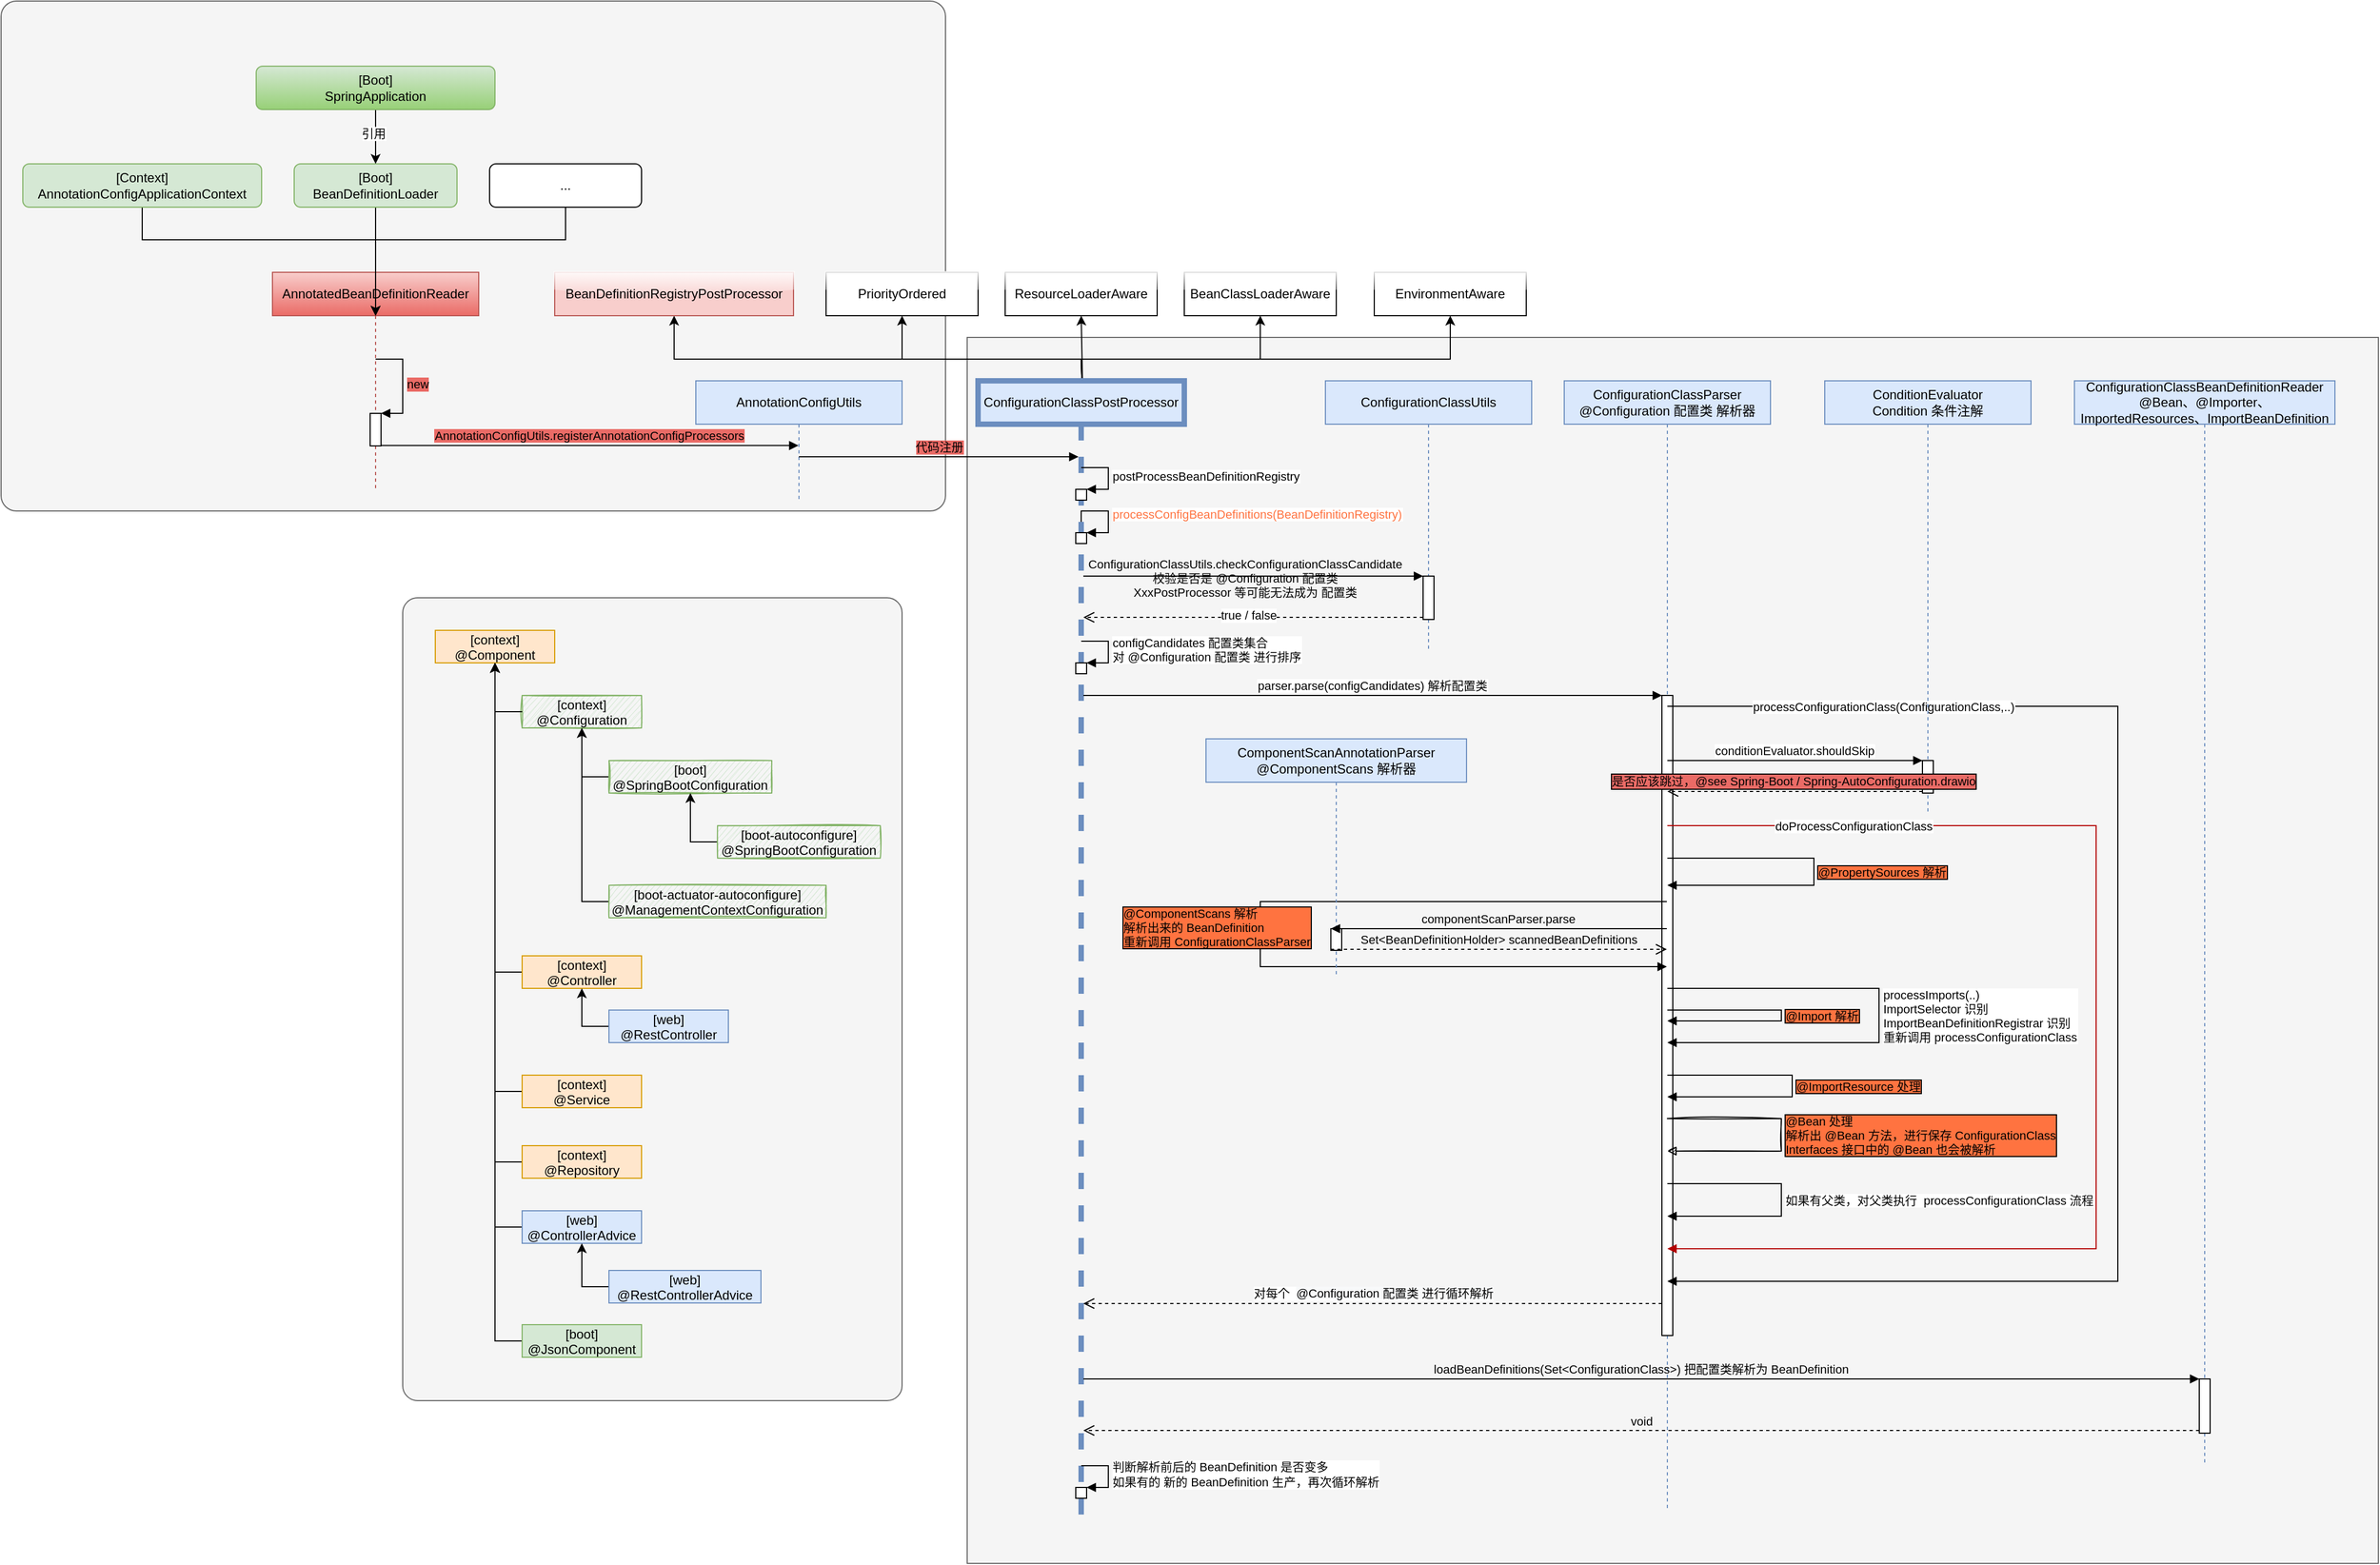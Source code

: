 <mxfile version="13.6.2" type="device"><diagram id="Cj7j26-eCV6Lz4mmzGyr" name="Page-1"><mxGraphModel dx="2887" dy="2259" grid="1" gridSize="10" guides="1" tooltips="1" connect="1" arrows="1" fold="1" page="1" pageScale="1" pageWidth="850" pageHeight="1100" math="0" shadow="0"><root><mxCell id="0"/><mxCell id="1" parent="0"/><mxCell id="tBuGk9omMMgoA4U9hF4j-138" value="" style="rounded=0;whiteSpace=wrap;html=1;shadow=0;glass=0;labelBackgroundColor=none;sketch=0;strokeWidth=1;fontColor=#333333;fillColor=#f5f5f5;strokeColor=#666666;" vertex="1" parent="1"><mxGeometry x="50" y="-460" width="1300" height="1130" as="geometry"/></mxCell><mxCell id="tBuGk9omMMgoA4U9hF4j-135" value="" style="rounded=1;whiteSpace=wrap;html=1;shadow=0;glass=0;labelBackgroundColor=none;sketch=0;strokeWidth=1;fontColor=#333333;arcSize=3;fillColor=#f5f5f5;strokeColor=#666666;" vertex="1" parent="1"><mxGeometry x="-840" y="-770" width="870" height="470" as="geometry"/></mxCell><mxCell id="tBuGk9omMMgoA4U9hF4j-9" style="edgeStyle=orthogonalEdgeStyle;rounded=0;orthogonalLoop=1;jettySize=auto;html=1;entryX=0.5;entryY=1;entryDx=0;entryDy=0;" edge="1" parent="1" source="tBuGk9omMMgoA4U9hF4j-2" target="tBuGk9omMMgoA4U9hF4j-3"><mxGeometry relative="1" as="geometry"><Array as="points"><mxPoint x="155" y="-440"/><mxPoint x="-220" y="-440"/></Array></mxGeometry></mxCell><mxCell id="tBuGk9omMMgoA4U9hF4j-10" style="edgeStyle=orthogonalEdgeStyle;rounded=0;orthogonalLoop=1;jettySize=auto;html=1;entryX=0.5;entryY=1;entryDx=0;entryDy=0;" edge="1" parent="1" source="tBuGk9omMMgoA4U9hF4j-2" target="tBuGk9omMMgoA4U9hF4j-5"><mxGeometry relative="1" as="geometry"><Array as="points"><mxPoint x="155" y="-440"/><mxPoint x="-10" y="-440"/></Array></mxGeometry></mxCell><mxCell id="tBuGk9omMMgoA4U9hF4j-11" style="edgeStyle=orthogonalEdgeStyle;rounded=0;orthogonalLoop=1;jettySize=auto;html=1;entryX=0.5;entryY=1;entryDx=0;entryDy=0;" edge="1" parent="1" source="tBuGk9omMMgoA4U9hF4j-2" target="tBuGk9omMMgoA4U9hF4j-4"><mxGeometry relative="1" as="geometry"/></mxCell><mxCell id="tBuGk9omMMgoA4U9hF4j-12" style="edgeStyle=orthogonalEdgeStyle;rounded=0;orthogonalLoop=1;jettySize=auto;html=1;entryX=0.5;entryY=1;entryDx=0;entryDy=0;" edge="1" parent="1" source="tBuGk9omMMgoA4U9hF4j-2" target="tBuGk9omMMgoA4U9hF4j-6"><mxGeometry relative="1" as="geometry"><Array as="points"><mxPoint x="155" y="-440"/><mxPoint x="320" y="-440"/></Array></mxGeometry></mxCell><mxCell id="tBuGk9omMMgoA4U9hF4j-13" style="edgeStyle=orthogonalEdgeStyle;rounded=0;orthogonalLoop=1;jettySize=auto;html=1;" edge="1" parent="1" source="tBuGk9omMMgoA4U9hF4j-2" target="tBuGk9omMMgoA4U9hF4j-7"><mxGeometry relative="1" as="geometry"><Array as="points"><mxPoint x="155" y="-440"/><mxPoint x="495" y="-440"/></Array></mxGeometry></mxCell><mxCell id="tBuGk9omMMgoA4U9hF4j-2" value="ConfigurationClassPostProcessor" style="shape=umlLifeline;perimeter=lifelinePerimeter;whiteSpace=wrap;container=1;collapsible=0;recursiveResize=0;outlineConnect=0;fillColor=#dae8fc;strokeColor=#6c8ebf;strokeWidth=5;" vertex="1" parent="1"><mxGeometry x="60" y="-420" width="190" height="1050" as="geometry"/></mxCell><mxCell id="tBuGk9omMMgoA4U9hF4j-29" value="" style="points=[];perimeter=orthogonalPerimeter;" vertex="1" parent="tBuGk9omMMgoA4U9hF4j-2"><mxGeometry x="90" y="100" width="10" height="10" as="geometry"/></mxCell><mxCell id="tBuGk9omMMgoA4U9hF4j-30" value="postProcessBeanDefinitionRegistry" style="edgeStyle=orthogonalEdgeStyle;align=left;spacingLeft=2;endArrow=block;rounded=0;entryX=1;entryY=0;" edge="1" target="tBuGk9omMMgoA4U9hF4j-29" parent="tBuGk9omMMgoA4U9hF4j-2"><mxGeometry relative="1" as="geometry"><mxPoint x="95" y="80" as="sourcePoint"/><Array as="points"><mxPoint x="120" y="80"/></Array></mxGeometry></mxCell><mxCell id="tBuGk9omMMgoA4U9hF4j-31" value="" style="html=1;points=[];perimeter=orthogonalPerimeter;" vertex="1" parent="tBuGk9omMMgoA4U9hF4j-2"><mxGeometry x="90" y="140" width="10" height="10" as="geometry"/></mxCell><mxCell id="tBuGk9omMMgoA4U9hF4j-32" value="processConfigBeanDefinitions(BeanDefinitionRegistry)" style="edgeStyle=orthogonalEdgeStyle;align=left;spacingLeft=2;endArrow=block;rounded=0;entryX=1;entryY=0;fontColor=#FF7340;" edge="1" target="tBuGk9omMMgoA4U9hF4j-31" parent="tBuGk9omMMgoA4U9hF4j-2"><mxGeometry relative="1" as="geometry"><mxPoint x="95" y="130" as="sourcePoint"/><Array as="points"><mxPoint x="95" y="120"/><mxPoint x="120" y="120"/><mxPoint x="120" y="140"/><mxPoint x="100" y="140"/></Array></mxGeometry></mxCell><mxCell id="tBuGk9omMMgoA4U9hF4j-44" value="" style="html=1;points=[];perimeter=orthogonalPerimeter;fontColor=#000000;" vertex="1" parent="tBuGk9omMMgoA4U9hF4j-2"><mxGeometry x="90" y="260" width="10" height="10" as="geometry"/></mxCell><mxCell id="tBuGk9omMMgoA4U9hF4j-45" value="configCandidates 配置类集合&#10;对 @Configuration 配置类 进行排序" style="edgeStyle=orthogonalEdgeStyle;align=left;spacingLeft=2;endArrow=block;rounded=0;entryX=1;entryY=0;fontColor=#000000;" edge="1" target="tBuGk9omMMgoA4U9hF4j-44" parent="tBuGk9omMMgoA4U9hF4j-2"><mxGeometry relative="1" as="geometry"><mxPoint x="95" y="240" as="sourcePoint"/><Array as="points"><mxPoint x="120" y="240"/></Array></mxGeometry></mxCell><mxCell id="tBuGk9omMMgoA4U9hF4j-46" value="" style="html=1;points=[];perimeter=orthogonalPerimeter;fontColor=#000000;" vertex="1" parent="tBuGk9omMMgoA4U9hF4j-2"><mxGeometry x="90" y="1020" width="10" height="10" as="geometry"/></mxCell><mxCell id="tBuGk9omMMgoA4U9hF4j-47" value="判断解析前后的 BeanDefinition 是否变多&lt;br&gt;如果有的 新的 BeanDefinition 生产，再次循环解析" style="edgeStyle=orthogonalEdgeStyle;html=1;align=left;spacingLeft=2;endArrow=block;rounded=0;entryX=1;entryY=0;fontColor=#000000;" edge="1" target="tBuGk9omMMgoA4U9hF4j-46" parent="tBuGk9omMMgoA4U9hF4j-2"><mxGeometry relative="1" as="geometry"><mxPoint x="95" y="1000" as="sourcePoint"/><Array as="points"><mxPoint x="120" y="1000"/></Array></mxGeometry></mxCell><mxCell id="tBuGk9omMMgoA4U9hF4j-3" value="BeanDefinitionRegistryPostProcessor" style="rounded=0;whiteSpace=wrap;fillColor=#f8cecc;strokeColor=#b85450;glass=1;" vertex="1" parent="1"><mxGeometry x="-330" y="-520" width="220" height="40" as="geometry"/></mxCell><mxCell id="tBuGk9omMMgoA4U9hF4j-4" value="ResourceLoaderAware" style="rounded=0;whiteSpace=wrap;glass=1;" vertex="1" parent="1"><mxGeometry x="85" y="-520" width="140" height="40" as="geometry"/></mxCell><mxCell id="tBuGk9omMMgoA4U9hF4j-5" value="PriorityOrdered" style="rounded=0;whiteSpace=wrap;glass=1;" vertex="1" parent="1"><mxGeometry x="-80" y="-520" width="140" height="40" as="geometry"/></mxCell><mxCell id="tBuGk9omMMgoA4U9hF4j-6" value="BeanClassLoaderAware" style="rounded=0;whiteSpace=wrap;glass=1;" vertex="1" parent="1"><mxGeometry x="250" y="-520" width="140" height="40" as="geometry"/></mxCell><mxCell id="tBuGk9omMMgoA4U9hF4j-7" value="EnvironmentAware" style="rounded=0;whiteSpace=wrap;glass=1;" vertex="1" parent="1"><mxGeometry x="425" y="-520" width="140" height="40" as="geometry"/></mxCell><mxCell id="tBuGk9omMMgoA4U9hF4j-21" value="ConfigurationClassUtils" style="shape=umlLifeline;perimeter=lifelinePerimeter;whiteSpace=wrap;container=1;collapsible=0;recursiveResize=0;outlineConnect=0;fillColor=#dae8fc;strokeColor=#6c8ebf;" vertex="1" parent="1"><mxGeometry x="380" y="-420" width="190" height="250" as="geometry"/></mxCell><mxCell id="tBuGk9omMMgoA4U9hF4j-37" value="" style="html=1;points=[];perimeter=orthogonalPerimeter;fontColor=#FF7340;" vertex="1" parent="tBuGk9omMMgoA4U9hF4j-21"><mxGeometry x="90" y="180" width="10" height="40" as="geometry"/></mxCell><mxCell id="tBuGk9omMMgoA4U9hF4j-38" value="" style="html=1;verticalAlign=bottom;endArrow=block;entryX=0;entryY=0;fontColor=#FF7340;" edge="1" target="tBuGk9omMMgoA4U9hF4j-37" parent="1" source="tBuGk9omMMgoA4U9hF4j-2"><mxGeometry relative="1" as="geometry"><mxPoint x="440" y="-240" as="sourcePoint"/></mxGeometry></mxCell><mxCell id="tBuGk9omMMgoA4U9hF4j-40" value="ConfigurationClassUtils.checkConfigurationClassCandidate&#10;校验是否是 @Configuration 配置类&#10;XxxPostProcessor 等可能无法成为 配置类" style="edgeLabel;align=center;verticalAlign=middle;resizable=0;points=[];labelBackgroundColor=none;" vertex="1" connectable="0" parent="tBuGk9omMMgoA4U9hF4j-38"><mxGeometry x="-0.049" y="-1" relative="1" as="geometry"><mxPoint as="offset"/></mxGeometry></mxCell><mxCell id="tBuGk9omMMgoA4U9hF4j-39" value="" style="html=1;verticalAlign=bottom;endArrow=open;dashed=1;endSize=8;exitX=0;exitY=0.95;fontColor=#FF7340;" edge="1" source="tBuGk9omMMgoA4U9hF4j-37" parent="1" target="tBuGk9omMMgoA4U9hF4j-2"><mxGeometry relative="1" as="geometry"><mxPoint x="440" y="-164" as="targetPoint"/></mxGeometry></mxCell><mxCell id="tBuGk9omMMgoA4U9hF4j-42" value="true / false" style="edgeLabel;html=1;align=center;verticalAlign=middle;resizable=0;points=[];fontColor=#000000;" vertex="1" connectable="0" parent="tBuGk9omMMgoA4U9hF4j-39"><mxGeometry x="0.031" y="-2" relative="1" as="geometry"><mxPoint as="offset"/></mxGeometry></mxCell><mxCell id="tBuGk9omMMgoA4U9hF4j-76" value="ConfigurationClassParser&#10;@Configuration 配置类 解析器" style="shape=umlLifeline;perimeter=lifelinePerimeter;whiteSpace=wrap;container=1;collapsible=0;recursiveResize=0;outlineConnect=0;fillColor=#dae8fc;strokeColor=#6c8ebf;" vertex="1" parent="1"><mxGeometry x="600" y="-420" width="190" height="1040" as="geometry"/></mxCell><mxCell id="tBuGk9omMMgoA4U9hF4j-78" value="" style="html=1;points=[];perimeter=orthogonalPerimeter;rounded=0;shadow=0;glass=0;labelBackgroundColor=none;sketch=0;fontColor=#000000;" vertex="1" parent="tBuGk9omMMgoA4U9hF4j-76"><mxGeometry x="90" y="290" width="10" height="590" as="geometry"/></mxCell><mxCell id="tBuGk9omMMgoA4U9hF4j-79" value="parser.parse(configCandidates) 解析配置类" style="verticalAlign=bottom;endArrow=block;entryX=0;entryY=0;fontColor=#000000;sketch=0;" edge="1" target="tBuGk9omMMgoA4U9hF4j-78" parent="1" source="tBuGk9omMMgoA4U9hF4j-2"><mxGeometry relative="1" as="geometry"><mxPoint x="669.997" y="-120" as="sourcePoint"/></mxGeometry></mxCell><mxCell id="tBuGk9omMMgoA4U9hF4j-80" value="对每个&amp;nbsp;&amp;nbsp;&lt;span style=&quot;background-color: rgb(248 , 249 , 250)&quot;&gt;@Configuration 配置类 进行循环解析&lt;/span&gt;" style="html=1;verticalAlign=bottom;endArrow=open;dashed=1;endSize=8;exitX=0;exitY=0.95;fontColor=#000000;sketch=0;" edge="1" source="tBuGk9omMMgoA4U9hF4j-78" parent="1" target="tBuGk9omMMgoA4U9hF4j-2"><mxGeometry relative="1" as="geometry"><mxPoint x="669.997" y="-44" as="targetPoint"/></mxGeometry></mxCell><mxCell id="tBuGk9omMMgoA4U9hF4j-82" value="processConfigurationClass(ConfigurationClass,..)" style="edgeStyle=orthogonalEdgeStyle;align=left;spacingLeft=2;endArrow=block;rounded=0;fontColor=#000000;" edge="1" parent="1" source="tBuGk9omMMgoA4U9hF4j-76" target="tBuGk9omMMgoA4U9hF4j-76"><mxGeometry x="-0.89" relative="1" as="geometry"><mxPoint x="810" y="-120" as="sourcePoint"/><Array as="points"><mxPoint x="1110" y="-120"/><mxPoint x="1110" y="410"/></Array><mxPoint x="780" y="-100" as="targetPoint"/><mxPoint as="offset"/></mxGeometry></mxCell><mxCell id="tBuGk9omMMgoA4U9hF4j-83" value="ConditionEvaluator&#10;Condition 条件注解" style="shape=umlLifeline;perimeter=lifelinePerimeter;whiteSpace=wrap;container=1;collapsible=0;recursiveResize=0;outlineConnect=0;fillColor=#dae8fc;strokeColor=#6c8ebf;" vertex="1" parent="1"><mxGeometry x="840" y="-420" width="190" height="400" as="geometry"/></mxCell><mxCell id="tBuGk9omMMgoA4U9hF4j-86" value="" style="html=1;points=[];perimeter=orthogonalPerimeter;rounded=0;shadow=0;glass=0;labelBackgroundColor=none;sketch=0;fontColor=#000000;" vertex="1" parent="tBuGk9omMMgoA4U9hF4j-83"><mxGeometry x="90" y="350" width="10" height="30" as="geometry"/></mxCell><mxCell id="tBuGk9omMMgoA4U9hF4j-87" value="conditionEvaluator.shouldSkip" style="verticalAlign=bottom;endArrow=block;entryX=0;entryY=0;fontColor=#000000;" edge="1" target="tBuGk9omMMgoA4U9hF4j-86" parent="1" source="tBuGk9omMMgoA4U9hF4j-76"><mxGeometry relative="1" as="geometry"><mxPoint x="1040" y="-90" as="sourcePoint"/></mxGeometry></mxCell><mxCell id="tBuGk9omMMgoA4U9hF4j-88" value="是否应该跳过，@see Spring-Boot / Spring-AutoConfiguration.drawio" style="html=1;verticalAlign=bottom;endArrow=open;dashed=1;endSize=8;exitX=0;exitY=0.95;fontColor=#000000;sketch=0;shadow=0;labelBorderColor=#000000;labelBackgroundColor=#EA6B66;" edge="1" source="tBuGk9omMMgoA4U9hF4j-86" parent="1" target="tBuGk9omMMgoA4U9hF4j-76"><mxGeometry x="0.014" relative="1" as="geometry"><mxPoint x="1040" y="-14" as="targetPoint"/><mxPoint as="offset"/></mxGeometry></mxCell><mxCell id="tBuGk9omMMgoA4U9hF4j-89" value="doProcessConfigurationClass" style="edgeStyle=orthogonalEdgeStyle;align=left;spacingLeft=2;endArrow=block;rounded=0;fontColor=#000000;fillColor=#e51400;strokeColor=#B20000;" edge="1" parent="1" source="tBuGk9omMMgoA4U9hF4j-76" target="tBuGk9omMMgoA4U9hF4j-76"><mxGeometry x="-0.838" relative="1" as="geometry"><mxPoint x="784.667" y="-110" as="sourcePoint"/><Array as="points"><mxPoint x="1090" y="-10"/><mxPoint x="1090" y="380"/></Array><mxPoint x="784.667" y="270" as="targetPoint"/><mxPoint as="offset"/></mxGeometry></mxCell><mxCell id="tBuGk9omMMgoA4U9hF4j-90" value="@PropertySources 解析" style="edgeStyle=orthogonalEdgeStyle;align=left;spacingLeft=2;endArrow=block;rounded=0;fontColor=#000000;labelBackgroundColor=#FF7340;labelBorderColor=#000000;" edge="1" parent="1" source="tBuGk9omMMgoA4U9hF4j-76" target="tBuGk9omMMgoA4U9hF4j-76"><mxGeometry relative="1" as="geometry"><mxPoint x="784.667" as="sourcePoint"/><Array as="points"><mxPoint x="830" y="20"/><mxPoint x="830" y="45"/></Array><mxPoint x="784.667" y="240" as="targetPoint"/></mxGeometry></mxCell><mxCell id="tBuGk9omMMgoA4U9hF4j-91" value="@ComponentScans 解析&#10;解析出来的 BeanDefinition&#10;重新调用 ConfigurationClassParser&#10;" style="edgeStyle=orthogonalEdgeStyle;align=left;spacingLeft=2;endArrow=block;rounded=0;fontColor=#000000;labelBorderColor=#000000;labelBackgroundColor=#FF7340;" edge="1" parent="1" source="tBuGk9omMMgoA4U9hF4j-76" target="tBuGk9omMMgoA4U9hF4j-76"><mxGeometry x="0.074" y="133" relative="1" as="geometry"><mxPoint x="784.667" y="90" as="sourcePoint"/><Array as="points"><mxPoint x="320" y="60"/><mxPoint x="320" y="120"/></Array><mxPoint x="784.667" y="115" as="targetPoint"/><mxPoint x="-130" y="103" as="offset"/></mxGeometry></mxCell><mxCell id="tBuGk9omMMgoA4U9hF4j-92" value="ComponentScanAnnotationParser&#10;@ComponentScans 解析器" style="shape=umlLifeline;perimeter=lifelinePerimeter;whiteSpace=wrap;container=1;collapsible=0;recursiveResize=0;outlineConnect=0;fillColor=#dae8fc;strokeColor=#6c8ebf;" vertex="1" parent="1"><mxGeometry x="270" y="-90" width="240" height="220" as="geometry"/></mxCell><mxCell id="tBuGk9omMMgoA4U9hF4j-94" value="" style="html=1;points=[];perimeter=orthogonalPerimeter;rounded=0;shadow=0;glass=0;labelBackgroundColor=none;sketch=0;fontColor=#000000;" vertex="1" parent="tBuGk9omMMgoA4U9hF4j-92"><mxGeometry x="115" y="175" width="10" height="20" as="geometry"/></mxCell><mxCell id="tBuGk9omMMgoA4U9hF4j-95" value="componentScanParser.parse" style="verticalAlign=bottom;endArrow=block;entryX=0;entryY=0;shadow=0;labelBackgroundColor=none;fontColor=#000000;" edge="1" target="tBuGk9omMMgoA4U9hF4j-94" parent="1" source="tBuGk9omMMgoA4U9hF4j-76"><mxGeometry relative="1" as="geometry"><mxPoint x="860" y="85" as="sourcePoint"/></mxGeometry></mxCell><mxCell id="tBuGk9omMMgoA4U9hF4j-96" value="Set&lt;BeanDefinitionHolder&gt; scannedBeanDefinitions" style="verticalAlign=bottom;endArrow=open;dashed=1;endSize=8;exitX=0;exitY=0.95;shadow=0;labelBackgroundColor=none;fontColor=#000000;" edge="1" source="tBuGk9omMMgoA4U9hF4j-94" parent="1" target="tBuGk9omMMgoA4U9hF4j-76"><mxGeometry relative="1" as="geometry"><mxPoint x="810" y="104" as="targetPoint"/></mxGeometry></mxCell><mxCell id="tBuGk9omMMgoA4U9hF4j-97" value="@Import 解析" style="edgeStyle=orthogonalEdgeStyle;align=left;spacingLeft=2;endArrow=block;rounded=0;fontColor=#000000;labelBackgroundColor=#FF7340;labelBorderColor=#000000;" edge="1" parent="1" source="tBuGk9omMMgoA4U9hF4j-76" target="tBuGk9omMMgoA4U9hF4j-76"><mxGeometry relative="1" as="geometry"><mxPoint x="794.997" y="140" as="sourcePoint"/><Array as="points"><mxPoint x="800" y="160"/><mxPoint x="800" y="170"/></Array><mxPoint x="794.997" y="165" as="targetPoint"/></mxGeometry></mxCell><mxCell id="tBuGk9omMMgoA4U9hF4j-98" value="processImports(..)&#10;ImportSelector 识别&#10;ImportBeanDefinitionRegistrar 识别&#10;重新调用 processConfigurationClass" style="edgeStyle=orthogonalEdgeStyle;align=left;spacingLeft=2;endArrow=block;rounded=0;fontColor=#000000;" edge="1" parent="1" source="tBuGk9omMMgoA4U9hF4j-76" target="tBuGk9omMMgoA4U9hF4j-76"><mxGeometry relative="1" as="geometry"><mxPoint x="784.667" y="160" as="sourcePoint"/><Array as="points"><mxPoint x="890" y="140"/><mxPoint x="890" y="190"/></Array><mxPoint x="784.667" y="180" as="targetPoint"/></mxGeometry></mxCell><mxCell id="tBuGk9omMMgoA4U9hF4j-99" value="@ImportResource 处理" style="edgeStyle=orthogonalEdgeStyle;align=left;spacingLeft=2;endArrow=block;rounded=0;fontColor=#000000;labelBorderColor=#000000;labelBackgroundColor=#FF7340;" edge="1" parent="1" source="tBuGk9omMMgoA4U9hF4j-76" target="tBuGk9omMMgoA4U9hF4j-76"><mxGeometry relative="1" as="geometry"><mxPoint x="784.667" y="150" as="sourcePoint"/><Array as="points"><mxPoint x="810" y="220"/><mxPoint x="810" y="240"/></Array><mxPoint x="784.667" y="200" as="targetPoint"/></mxGeometry></mxCell><mxCell id="tBuGk9omMMgoA4U9hF4j-100" value="@Bean 处理&#10;解析出 @Bean 方法，进行保存 ConfigurationClass&#10;Interfaces 接口中的 @Bean 也会被解析" style="edgeStyle=orthogonalEdgeStyle;align=left;spacingLeft=2;endArrow=block;rounded=0;fontColor=#000000;labelBackgroundColor=#FF7340;labelBorderColor=#000000;sketch=1;" edge="1" parent="1" source="tBuGk9omMMgoA4U9hF4j-76" target="tBuGk9omMMgoA4U9hF4j-76"><mxGeometry relative="1" as="geometry"><mxPoint x="799.997" y="275" as="sourcePoint"/><Array as="points"><mxPoint x="800" y="260"/><mxPoint x="800" y="290"/></Array><mxPoint x="799.997" y="295" as="targetPoint"/></mxGeometry></mxCell><mxCell id="tBuGk9omMMgoA4U9hF4j-101" value="如果有父类，对父类执行  processConfigurationClass 流程" style="edgeStyle=orthogonalEdgeStyle;align=left;spacingLeft=2;endArrow=block;rounded=0;fontColor=#000000;" edge="1" parent="1" source="tBuGk9omMMgoA4U9hF4j-76" target="tBuGk9omMMgoA4U9hF4j-76"><mxGeometry relative="1" as="geometry"><mxPoint x="789.997" y="320" as="sourcePoint"/><Array as="points"><mxPoint x="800" y="320"/><mxPoint x="800" y="350"/></Array><mxPoint x="789.997" y="350" as="targetPoint"/></mxGeometry></mxCell><mxCell id="tBuGk9omMMgoA4U9hF4j-102" value="ConfigurationClassBeanDefinitionReader&#10;@Bean、@Importer、&#10;ImportedResources、ImportBeanDefinition" style="shape=umlLifeline;perimeter=lifelinePerimeter;whiteSpace=wrap;container=1;collapsible=0;recursiveResize=0;outlineConnect=0;fillColor=#dae8fc;strokeColor=#6c8ebf;" vertex="1" parent="1"><mxGeometry x="1070" y="-420" width="240" height="1000" as="geometry"/></mxCell><mxCell id="tBuGk9omMMgoA4U9hF4j-104" value="" style="html=1;points=[];perimeter=orthogonalPerimeter;rounded=0;shadow=0;glass=0;labelBackgroundColor=none;sketch=0;fontColor=#000000;" vertex="1" parent="tBuGk9omMMgoA4U9hF4j-102"><mxGeometry x="115" y="920" width="10" height="50" as="geometry"/></mxCell><mxCell id="tBuGk9omMMgoA4U9hF4j-105" value="loadBeanDefinitions(Set&lt;ConfigurationClass&gt;) 把配置类解析为 BeanDefinition" style="verticalAlign=bottom;endArrow=block;entryX=0;entryY=0;shadow=0;labelBackgroundColor=none;fontColor=#000000;" edge="1" target="tBuGk9omMMgoA4U9hF4j-104" parent="1" source="tBuGk9omMMgoA4U9hF4j-2"><mxGeometry relative="1" as="geometry"><mxPoint x="450" y="740" as="sourcePoint"/></mxGeometry></mxCell><mxCell id="tBuGk9omMMgoA4U9hF4j-106" value="void" style="html=1;verticalAlign=bottom;endArrow=open;dashed=1;endSize=8;exitX=0;exitY=0.95;shadow=0;labelBackgroundColor=none;fontColor=#000000;" edge="1" source="tBuGk9omMMgoA4U9hF4j-104" parent="1" target="tBuGk9omMMgoA4U9hF4j-2"><mxGeometry relative="1" as="geometry"><mxPoint x="450" y="816" as="targetPoint"/></mxGeometry></mxCell><mxCell id="tBuGk9omMMgoA4U9hF4j-116" value="AnnotationConfigUtils" style="shape=umlLifeline;perimeter=lifelinePerimeter;whiteSpace=wrap;container=1;collapsible=0;recursiveResize=0;outlineConnect=0;fillColor=#dae8fc;strokeColor=#6c8ebf;" vertex="1" parent="1"><mxGeometry x="-200" y="-420" width="190" height="110" as="geometry"/></mxCell><mxCell id="tBuGk9omMMgoA4U9hF4j-118" value="AnnotatedBeanDefinitionReader" style="shape=umlLifeline;perimeter=lifelinePerimeter;whiteSpace=wrap;container=1;collapsible=0;recursiveResize=0;outlineConnect=0;fillColor=#f8cecc;strokeColor=#b85450;gradientColor=#ea6b66;" vertex="1" parent="1"><mxGeometry x="-590" y="-520" width="190" height="200" as="geometry"/></mxCell><mxCell id="tBuGk9omMMgoA4U9hF4j-119" value="" style="html=1;points=[];perimeter=orthogonalPerimeter;rounded=0;shadow=0;glass=0;labelBackgroundColor=none;sketch=0;fontColor=#000000;" vertex="1" parent="tBuGk9omMMgoA4U9hF4j-118"><mxGeometry x="90" y="130" width="10" height="30" as="geometry"/></mxCell><mxCell id="tBuGk9omMMgoA4U9hF4j-120" value="new" style="edgeStyle=orthogonalEdgeStyle;html=1;align=left;spacingLeft=2;endArrow=block;rounded=0;entryX=1;entryY=0;shadow=0;labelBackgroundColor=#EA6B66;fontColor=#000000;" edge="1" target="tBuGk9omMMgoA4U9hF4j-119" parent="tBuGk9omMMgoA4U9hF4j-118"><mxGeometry relative="1" as="geometry"><mxPoint x="95" y="80" as="sourcePoint"/><Array as="points"><mxPoint x="120" y="80"/></Array></mxGeometry></mxCell><mxCell id="tBuGk9omMMgoA4U9hF4j-121" value="AnnotationConfigUtils.registerAnnotationConfigProcessors" style="verticalAlign=bottom;endArrow=block;shadow=0;labelBackgroundColor=#EA6B66;fontColor=#000000;exitX=0.965;exitY=0.988;exitDx=0;exitDy=0;exitPerimeter=0;" edge="1" parent="1" source="tBuGk9omMMgoA4U9hF4j-119" target="tBuGk9omMMgoA4U9hF4j-116"><mxGeometry width="80" relative="1" as="geometry"><mxPoint x="-360" y="-290" as="sourcePoint"/><mxPoint x="-280" y="-290" as="targetPoint"/></mxGeometry></mxCell><mxCell id="tBuGk9omMMgoA4U9hF4j-130" style="edgeStyle=orthogonalEdgeStyle;rounded=0;sketch=0;orthogonalLoop=1;jettySize=auto;html=0;exitX=0.5;exitY=1;exitDx=0;exitDy=0;shadow=0;labelBackgroundColor=#EA6B66;fontColor=#000000;" edge="1" parent="1" source="tBuGk9omMMgoA4U9hF4j-123" target="tBuGk9omMMgoA4U9hF4j-118"><mxGeometry relative="1" as="geometry"><mxPoint x="-560" y="-540" as="targetPoint"/></mxGeometry></mxCell><mxCell id="tBuGk9omMMgoA4U9hF4j-123" value="[Context]&#10;AnnotationConfigApplicationContext" style="rounded=1;whiteSpace=wrap;shadow=0;glass=0;labelBackgroundColor=none;sketch=0;strokeWidth=1;fillColor=#d5e8d4;strokeColor=#82b366;" vertex="1" parent="1"><mxGeometry x="-820" y="-620" width="220" height="40" as="geometry"/></mxCell><mxCell id="tBuGk9omMMgoA4U9hF4j-129" style="edgeStyle=orthogonalEdgeStyle;rounded=0;sketch=0;orthogonalLoop=1;jettySize=auto;html=0;exitX=0.5;exitY=1;exitDx=0;exitDy=0;shadow=0;labelBackgroundColor=#EA6B66;fontColor=#000000;" edge="1" parent="1" source="tBuGk9omMMgoA4U9hF4j-124" target="tBuGk9omMMgoA4U9hF4j-118"><mxGeometry relative="1" as="geometry"/></mxCell><mxCell id="tBuGk9omMMgoA4U9hF4j-124" value="[Boot]&#10;BeanDefinitionLoader" style="rounded=1;whiteSpace=wrap;shadow=0;glass=0;labelBackgroundColor=none;sketch=0;strokeWidth=1;fillColor=#d5e8d4;strokeColor=#82b366;" vertex="1" parent="1"><mxGeometry x="-570" y="-620" width="150" height="40" as="geometry"/></mxCell><mxCell id="tBuGk9omMMgoA4U9hF4j-127" style="edgeStyle=orthogonalEdgeStyle;rounded=0;sketch=0;orthogonalLoop=1;jettySize=auto;html=0;exitX=0.5;exitY=1;exitDx=0;exitDy=0;shadow=0;labelBackgroundColor=#EA6B66;fontColor=#000000;" edge="1" parent="1" source="tBuGk9omMMgoA4U9hF4j-125" target="tBuGk9omMMgoA4U9hF4j-124"><mxGeometry relative="1" as="geometry"/></mxCell><mxCell id="tBuGk9omMMgoA4U9hF4j-132" value="引用" style="edgeLabel;html=1;align=center;verticalAlign=middle;resizable=0;points=[];fontColor=#000000;" vertex="1" connectable="0" parent="tBuGk9omMMgoA4U9hF4j-127"><mxGeometry x="-0.12" y="-2" relative="1" as="geometry"><mxPoint as="offset"/></mxGeometry></mxCell><mxCell id="tBuGk9omMMgoA4U9hF4j-125" value="[Boot]&#10;SpringApplication" style="rounded=1;whiteSpace=wrap;shadow=0;glass=0;labelBackgroundColor=none;sketch=0;strokeWidth=1;gradientColor=#97d077;fillColor=#d5e8d4;strokeColor=#82b366;" vertex="1" parent="1"><mxGeometry x="-605" y="-710" width="220" height="40" as="geometry"/></mxCell><mxCell id="tBuGk9omMMgoA4U9hF4j-131" style="edgeStyle=orthogonalEdgeStyle;rounded=0;sketch=0;orthogonalLoop=1;jettySize=auto;html=0;exitX=0.5;exitY=1;exitDx=0;exitDy=0;shadow=0;labelBackgroundColor=#EA6B66;fontColor=#000000;" edge="1" parent="1" source="tBuGk9omMMgoA4U9hF4j-126" target="tBuGk9omMMgoA4U9hF4j-118"><mxGeometry relative="1" as="geometry"/></mxCell><mxCell id="tBuGk9omMMgoA4U9hF4j-126" value="..." style="rounded=1;whiteSpace=wrap;shadow=0;glass=0;labelBackgroundColor=none;sketch=0;strokeWidth=1;fontColor=#000000;" vertex="1" parent="1"><mxGeometry x="-390" y="-620" width="140" height="40" as="geometry"/></mxCell><mxCell id="tBuGk9omMMgoA4U9hF4j-134" value="" style="group" vertex="1" connectable="0" parent="1"><mxGeometry x="-470" y="-220" width="460" height="740" as="geometry"/></mxCell><mxCell id="tBuGk9omMMgoA4U9hF4j-133" value="" style="rounded=1;whiteSpace=wrap;html=1;shadow=0;glass=0;labelBackgroundColor=none;sketch=0;strokeWidth=1;fontColor=#333333;arcSize=3;fillColor=#f5f5f5;strokeColor=#666666;" vertex="1" parent="tBuGk9omMMgoA4U9hF4j-134"><mxGeometry width="460" height="740" as="geometry"/></mxCell><mxCell id="tBuGk9omMMgoA4U9hF4j-52" value="[context]&#10;@Configuration" style="fillColor=#d5e8d4;strokeColor=#82b366;sketch=1;shadow=0;glass=0;rounded=0;" vertex="1" parent="tBuGk9omMMgoA4U9hF4j-134"><mxGeometry x="110" y="90" width="110" height="30" as="geometry"/></mxCell><mxCell id="tBuGk9omMMgoA4U9hF4j-55" style="edgeStyle=orthogonalEdgeStyle;rounded=0;orthogonalLoop=1;jettySize=auto;html=0;exitX=0;exitY=0.5;exitDx=0;exitDy=0;fontColor=#000000;" edge="1" parent="tBuGk9omMMgoA4U9hF4j-134" source="tBuGk9omMMgoA4U9hF4j-53" target="tBuGk9omMMgoA4U9hF4j-52"><mxGeometry relative="1" as="geometry"/></mxCell><mxCell id="tBuGk9omMMgoA4U9hF4j-53" value="[boot]&#10;@SpringBootConfiguration" style="fillColor=#d5e8d4;strokeColor=#82b366;sketch=1;shadow=0;glass=0;rounded=0;" vertex="1" parent="tBuGk9omMMgoA4U9hF4j-134"><mxGeometry x="190" y="150" width="150" height="30" as="geometry"/></mxCell><mxCell id="tBuGk9omMMgoA4U9hF4j-56" style="edgeStyle=orthogonalEdgeStyle;rounded=0;orthogonalLoop=1;jettySize=auto;html=0;entryX=0.5;entryY=1;entryDx=0;entryDy=0;fontColor=#000000;exitX=0;exitY=0.5;exitDx=0;exitDy=0;" edge="1" parent="tBuGk9omMMgoA4U9hF4j-134" source="tBuGk9omMMgoA4U9hF4j-54" target="tBuGk9omMMgoA4U9hF4j-53"><mxGeometry relative="1" as="geometry"/></mxCell><mxCell id="tBuGk9omMMgoA4U9hF4j-54" value="[boot-autoconfigure]&#10;@SpringBootConfiguration" style="fillColor=#d5e8d4;strokeColor=#82b366;sketch=1;shadow=0;glass=0;rounded=0;" vertex="1" parent="tBuGk9omMMgoA4U9hF4j-134"><mxGeometry x="290" y="210" width="150" height="30" as="geometry"/></mxCell><mxCell id="tBuGk9omMMgoA4U9hF4j-58" style="edgeStyle=orthogonalEdgeStyle;rounded=0;orthogonalLoop=1;jettySize=auto;html=0;exitX=0;exitY=0.5;exitDx=0;exitDy=0;entryX=0.5;entryY=1;entryDx=0;entryDy=0;fontColor=#000000;" edge="1" parent="tBuGk9omMMgoA4U9hF4j-134" source="tBuGk9omMMgoA4U9hF4j-57" target="tBuGk9omMMgoA4U9hF4j-52"><mxGeometry relative="1" as="geometry"/></mxCell><mxCell id="tBuGk9omMMgoA4U9hF4j-57" value="[boot-actuator-autoconfigure]&#10;@ManagementContextConfiguration" style="fillColor=#d5e8d4;strokeColor=#82b366;sketch=1;shadow=0;glass=0;rounded=0;" vertex="1" parent="tBuGk9omMMgoA4U9hF4j-134"><mxGeometry x="190" y="265" width="200" height="30" as="geometry"/></mxCell><mxCell id="tBuGk9omMMgoA4U9hF4j-60" value="[context]&#10;@Component" style="fillColor=#ffe6cc;strokeColor=#d79b00;" vertex="1" parent="tBuGk9omMMgoA4U9hF4j-134"><mxGeometry x="30" y="30" width="110" height="30" as="geometry"/></mxCell><mxCell id="tBuGk9omMMgoA4U9hF4j-61" style="edgeStyle=orthogonalEdgeStyle;rounded=0;orthogonalLoop=1;jettySize=auto;html=0;exitX=0;exitY=0.5;exitDx=0;exitDy=0;entryX=0.5;entryY=1;entryDx=0;entryDy=0;fontColor=#000000;" edge="1" parent="tBuGk9omMMgoA4U9hF4j-134" source="tBuGk9omMMgoA4U9hF4j-52" target="tBuGk9omMMgoA4U9hF4j-60"><mxGeometry relative="1" as="geometry"/></mxCell><mxCell id="tBuGk9omMMgoA4U9hF4j-70" style="edgeStyle=orthogonalEdgeStyle;rounded=0;orthogonalLoop=1;jettySize=auto;html=0;exitX=0;exitY=0.5;exitDx=0;exitDy=0;entryX=0.5;entryY=1;entryDx=0;entryDy=0;fontColor=#000000;" edge="1" parent="tBuGk9omMMgoA4U9hF4j-134" source="tBuGk9omMMgoA4U9hF4j-62" target="tBuGk9omMMgoA4U9hF4j-60"><mxGeometry relative="1" as="geometry"/></mxCell><mxCell id="tBuGk9omMMgoA4U9hF4j-62" value="[context]&#10;@Controller" style="fillColor=#ffe6cc;strokeColor=#d79b00;" vertex="1" parent="tBuGk9omMMgoA4U9hF4j-134"><mxGeometry x="110" y="330" width="110" height="30" as="geometry"/></mxCell><mxCell id="tBuGk9omMMgoA4U9hF4j-71" style="edgeStyle=orthogonalEdgeStyle;rounded=0;orthogonalLoop=1;jettySize=auto;html=0;exitX=0;exitY=0.5;exitDx=0;exitDy=0;fontColor=#000000;entryX=0.5;entryY=1;entryDx=0;entryDy=0;" edge="1" parent="tBuGk9omMMgoA4U9hF4j-134" source="tBuGk9omMMgoA4U9hF4j-63" target="tBuGk9omMMgoA4U9hF4j-60"><mxGeometry relative="1" as="geometry"><mxPoint x="60" y="70" as="targetPoint"/></mxGeometry></mxCell><mxCell id="tBuGk9omMMgoA4U9hF4j-63" value="[context]&#10;@Service" style="fillColor=#ffe6cc;strokeColor=#d79b00;" vertex="1" parent="tBuGk9omMMgoA4U9hF4j-134"><mxGeometry x="110" y="440" width="110" height="30" as="geometry"/></mxCell><mxCell id="tBuGk9omMMgoA4U9hF4j-72" style="edgeStyle=orthogonalEdgeStyle;rounded=0;orthogonalLoop=1;jettySize=auto;html=0;exitX=0;exitY=0.5;exitDx=0;exitDy=0;entryX=0.5;entryY=1;entryDx=0;entryDy=0;fontColor=#000000;" edge="1" parent="tBuGk9omMMgoA4U9hF4j-134" source="tBuGk9omMMgoA4U9hF4j-64" target="tBuGk9omMMgoA4U9hF4j-60"><mxGeometry relative="1" as="geometry"/></mxCell><mxCell id="tBuGk9omMMgoA4U9hF4j-64" value="[context]&#10;@Repository" style="fillColor=#ffe6cc;strokeColor=#d79b00;" vertex="1" parent="tBuGk9omMMgoA4U9hF4j-134"><mxGeometry x="110" y="505" width="110" height="30" as="geometry"/></mxCell><mxCell id="tBuGk9omMMgoA4U9hF4j-73" style="edgeStyle=orthogonalEdgeStyle;rounded=0;orthogonalLoop=1;jettySize=auto;html=0;exitX=0;exitY=0.5;exitDx=0;exitDy=0;fontColor=#000000;entryX=0.5;entryY=1;entryDx=0;entryDy=0;" edge="1" parent="tBuGk9omMMgoA4U9hF4j-134" source="tBuGk9omMMgoA4U9hF4j-65" target="tBuGk9omMMgoA4U9hF4j-60"><mxGeometry relative="1" as="geometry"><mxPoint x="50" y="180" as="targetPoint"/></mxGeometry></mxCell><mxCell id="tBuGk9omMMgoA4U9hF4j-65" value="[web]&#10;@ControllerAdvice" style="fillColor=#dae8fc;strokeColor=#6c8ebf;" vertex="1" parent="tBuGk9omMMgoA4U9hF4j-134"><mxGeometry x="110" y="565" width="110" height="30" as="geometry"/></mxCell><mxCell id="tBuGk9omMMgoA4U9hF4j-74" style="edgeStyle=orthogonalEdgeStyle;rounded=0;orthogonalLoop=1;jettySize=auto;html=0;exitX=0;exitY=0.5;exitDx=0;exitDy=0;fontColor=#000000;entryX=0.5;entryY=1;entryDx=0;entryDy=0;" edge="1" parent="tBuGk9omMMgoA4U9hF4j-134" source="tBuGk9omMMgoA4U9hF4j-66" target="tBuGk9omMMgoA4U9hF4j-60"><mxGeometry relative="1" as="geometry"><mxPoint x="10" y="240" as="targetPoint"/></mxGeometry></mxCell><mxCell id="tBuGk9omMMgoA4U9hF4j-66" value="[boot]&#10;@JsonComponent" style="fillColor=#d5e8d4;strokeColor=#82b366;" vertex="1" parent="tBuGk9omMMgoA4U9hF4j-134"><mxGeometry x="110" y="670" width="110" height="30" as="geometry"/></mxCell><mxCell id="tBuGk9omMMgoA4U9hF4j-68" style="edgeStyle=orthogonalEdgeStyle;rounded=0;orthogonalLoop=1;jettySize=auto;html=0;exitX=0;exitY=0.5;exitDx=0;exitDy=0;entryX=0.5;entryY=1;entryDx=0;entryDy=0;fontColor=#000000;" edge="1" parent="tBuGk9omMMgoA4U9hF4j-134" source="tBuGk9omMMgoA4U9hF4j-67" target="tBuGk9omMMgoA4U9hF4j-62"><mxGeometry relative="1" as="geometry"/></mxCell><mxCell id="tBuGk9omMMgoA4U9hF4j-67" value="[web]&#10;@RestController" style="fillColor=#dae8fc;strokeColor=#6c8ebf;" vertex="1" parent="tBuGk9omMMgoA4U9hF4j-134"><mxGeometry x="190" y="380" width="110" height="30" as="geometry"/></mxCell><mxCell id="tBuGk9omMMgoA4U9hF4j-75" style="edgeStyle=orthogonalEdgeStyle;rounded=0;orthogonalLoop=1;jettySize=auto;html=0;exitX=0;exitY=0.5;exitDx=0;exitDy=0;entryX=0.5;entryY=1;entryDx=0;entryDy=0;fontColor=#000000;" edge="1" parent="tBuGk9omMMgoA4U9hF4j-134" source="tBuGk9omMMgoA4U9hF4j-69" target="tBuGk9omMMgoA4U9hF4j-65"><mxGeometry relative="1" as="geometry"/></mxCell><mxCell id="tBuGk9omMMgoA4U9hF4j-69" value="[web]&#10;@RestControllerAdvice" style="fillColor=#dae8fc;strokeColor=#6c8ebf;" vertex="1" parent="tBuGk9omMMgoA4U9hF4j-134"><mxGeometry x="190" y="620" width="140" height="30" as="geometry"/></mxCell><mxCell id="tBuGk9omMMgoA4U9hF4j-122" value="代码注册" style="html=1;verticalAlign=bottom;endArrow=block;shadow=0;labelBackgroundColor=#EA6B66;fontColor=#000000;" edge="1" parent="1" source="tBuGk9omMMgoA4U9hF4j-116" target="tBuGk9omMMgoA4U9hF4j-2"><mxGeometry width="80" relative="1" as="geometry"><mxPoint x="-110" y="-350" as="sourcePoint"/><mxPoint x="-30" y="-350" as="targetPoint"/><Array as="points"><mxPoint x="100" y="-350"/></Array></mxGeometry></mxCell></root></mxGraphModel></diagram></mxfile>